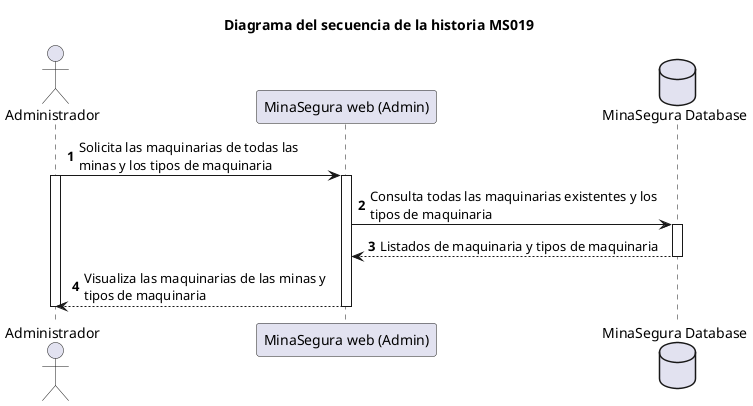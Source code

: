 @startuml hu1_sequence
autonumber

title Diagrama del secuencia de la historia MS019

actor Administrador
participant "MinaSegura web (Admin)"
Database "MinaSegura Database"

Administrador->"MinaSegura web (Admin)": Solicita las maquinarias de todas las \nminas y los tipos de maquinaria
activate Administrador
activate "MinaSegura web (Admin)"

"MinaSegura web (Admin)"->"MinaSegura Database": Consulta todas las maquinarias existentes y los \ntipos de maquinaria
activate "MinaSegura Database"

"MinaSegura Database" --> "MinaSegura web (Admin)": Listados de maquinaria y tipos de maquinaria
deactivate "MinaSegura Database"

"MinaSegura web (Admin)" --> Administrador: Visualiza las maquinarias de las minas y \ntipos de maquinaria
deactivate "MinaSegura web (Admin)"

deactivate Administrador


@enduml

